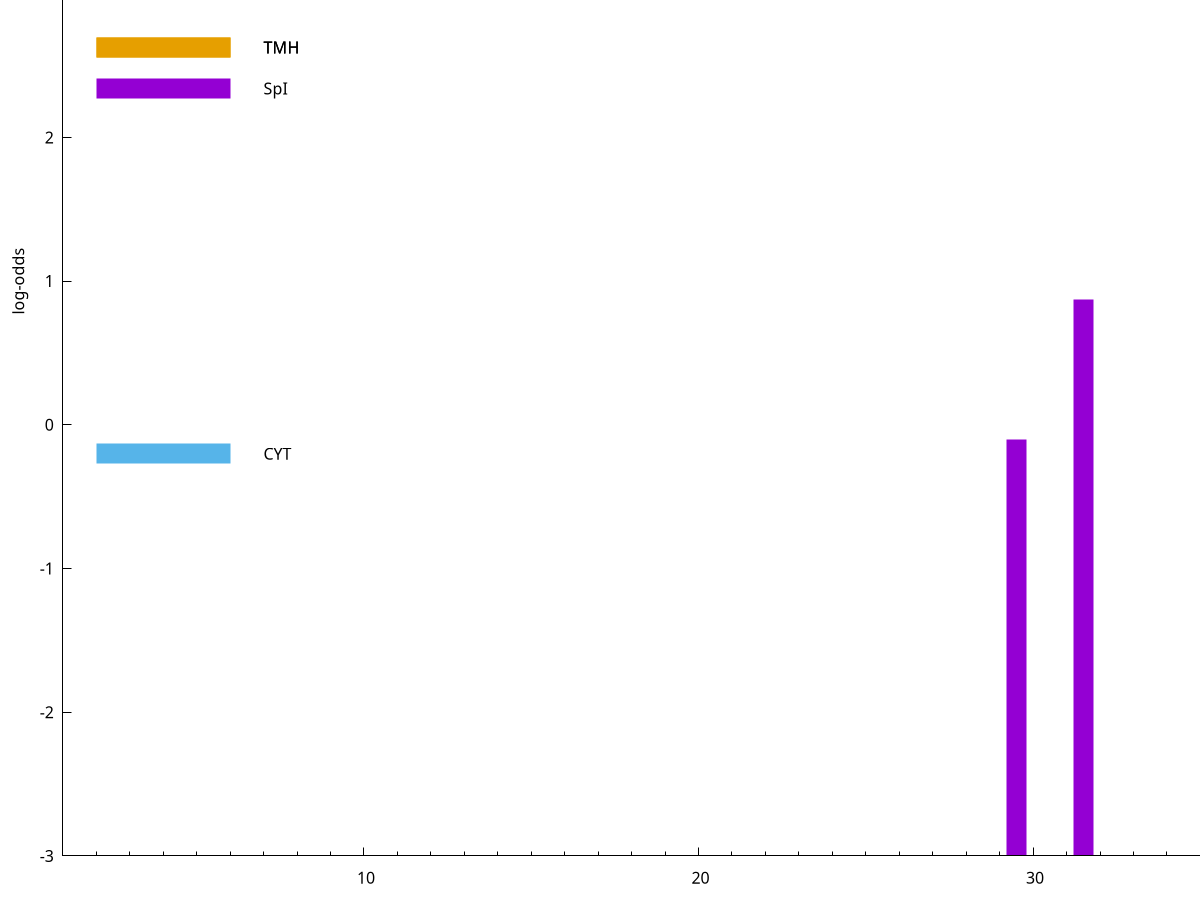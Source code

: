 set title "LipoP predictions for SRR4017833.gff"
set size 2., 1.4
set xrange [1:70] 
set mxtics 10
set yrange [-3:5]
set y2range [0:8]
set ylabel "log-odds"
set term postscript eps color solid "Helvetica" 30
set output "SRR4017833.gff110.eps"
set arrow from 2,2.6254 to 6,2.6254 nohead lt 4 lw 20
set label "TMH" at 7,2.6254
set arrow from 2,2.3396 to 6,2.3396 nohead lt 1 lw 20
set label "SpI" at 7,2.3396
set arrow from 2,-0.200913 to 6,-0.200913 nohead lt 3 lw 20
set label "CYT" at 7,-0.200913
set arrow from 2,2.6254 to 6,2.6254 nohead lt 4 lw 20
set label "TMH" at 7,2.6254
# NOTE: The scores below are the log-odds scores with the threshold
# NOTE: subtracted (a hack to make gnuplot make the histogram all
# NOTE: look nice).
plot "-" axes x1y2 title "" with impulses lt 1 lw 20
38.500000 3.958802
31.500000 3.873180
29.500000 2.899323
36.500000 0.061170
e
exit
